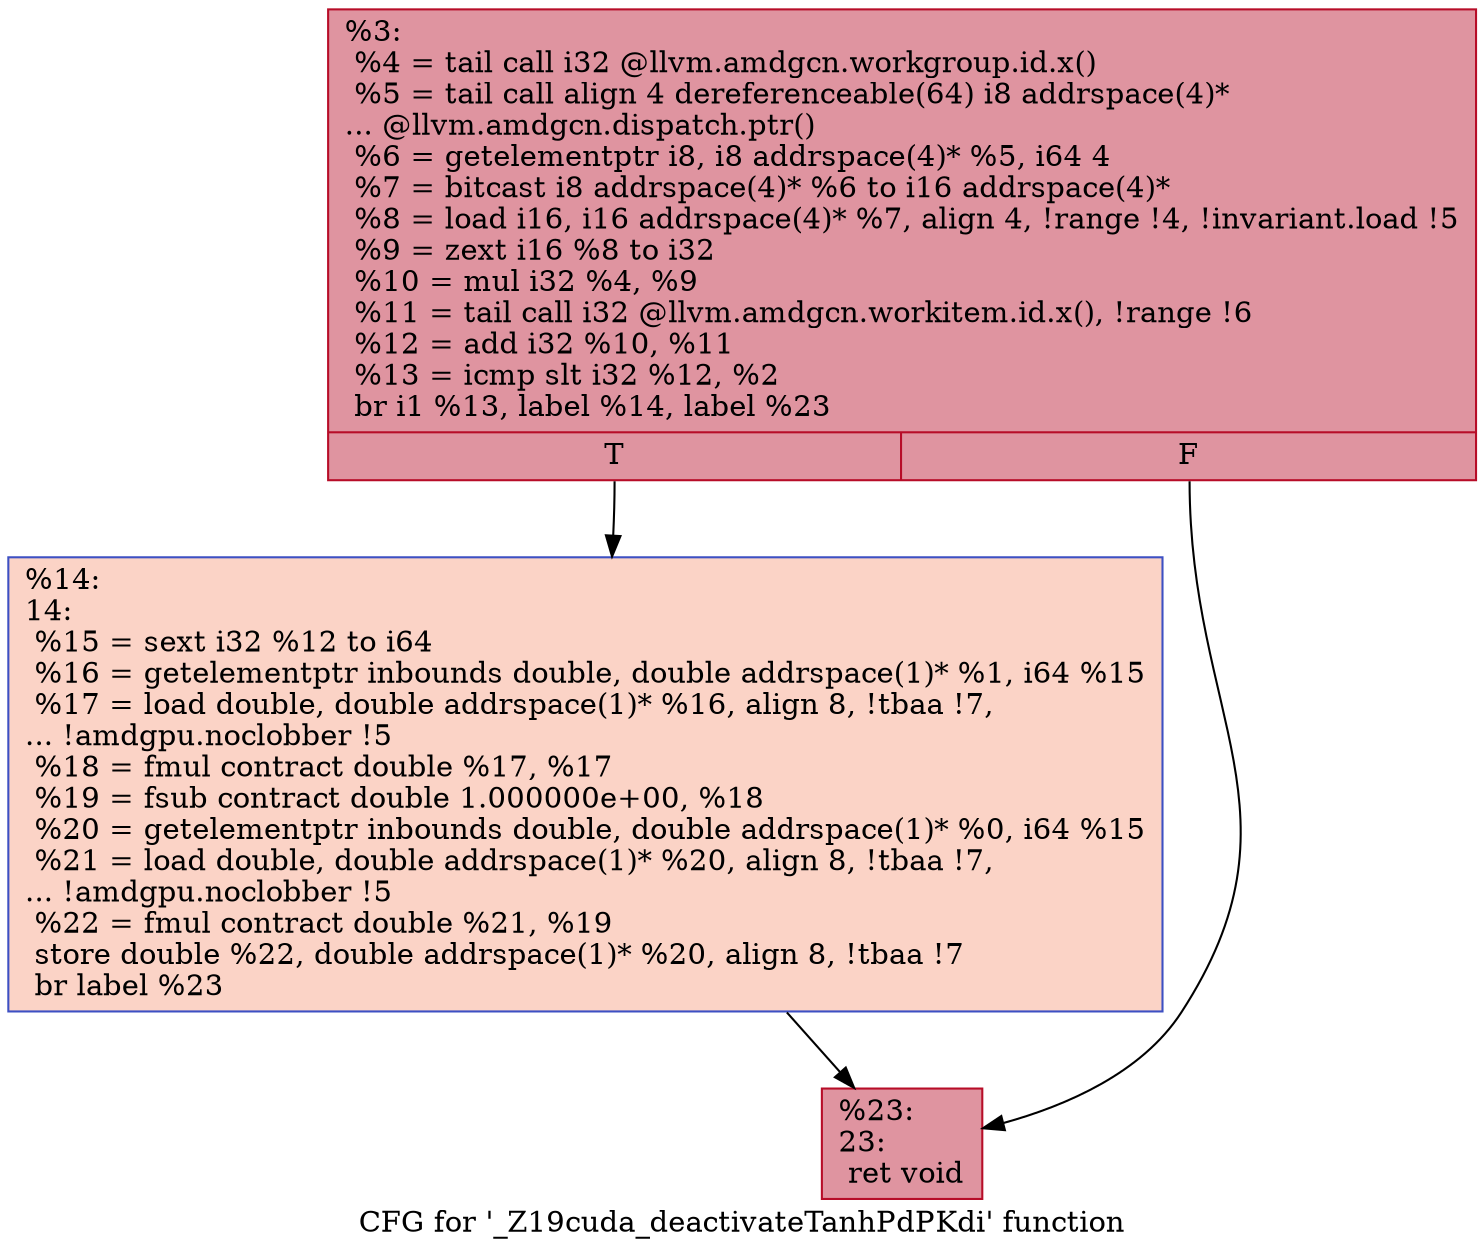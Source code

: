 digraph "CFG for '_Z19cuda_deactivateTanhPdPKdi' function" {
	label="CFG for '_Z19cuda_deactivateTanhPdPKdi' function";

	Node0x5bff0e0 [shape=record,color="#b70d28ff", style=filled, fillcolor="#b70d2870",label="{%3:\l  %4 = tail call i32 @llvm.amdgcn.workgroup.id.x()\l  %5 = tail call align 4 dereferenceable(64) i8 addrspace(4)*\l... @llvm.amdgcn.dispatch.ptr()\l  %6 = getelementptr i8, i8 addrspace(4)* %5, i64 4\l  %7 = bitcast i8 addrspace(4)* %6 to i16 addrspace(4)*\l  %8 = load i16, i16 addrspace(4)* %7, align 4, !range !4, !invariant.load !5\l  %9 = zext i16 %8 to i32\l  %10 = mul i32 %4, %9\l  %11 = tail call i32 @llvm.amdgcn.workitem.id.x(), !range !6\l  %12 = add i32 %10, %11\l  %13 = icmp slt i32 %12, %2\l  br i1 %13, label %14, label %23\l|{<s0>T|<s1>F}}"];
	Node0x5bff0e0:s0 -> Node0x5c00fe0;
	Node0x5bff0e0:s1 -> Node0x5c01070;
	Node0x5c00fe0 [shape=record,color="#3d50c3ff", style=filled, fillcolor="#f59c7d70",label="{%14:\l14:                                               \l  %15 = sext i32 %12 to i64\l  %16 = getelementptr inbounds double, double addrspace(1)* %1, i64 %15\l  %17 = load double, double addrspace(1)* %16, align 8, !tbaa !7,\l... !amdgpu.noclobber !5\l  %18 = fmul contract double %17, %17\l  %19 = fsub contract double 1.000000e+00, %18\l  %20 = getelementptr inbounds double, double addrspace(1)* %0, i64 %15\l  %21 = load double, double addrspace(1)* %20, align 8, !tbaa !7,\l... !amdgpu.noclobber !5\l  %22 = fmul contract double %21, %19\l  store double %22, double addrspace(1)* %20, align 8, !tbaa !7\l  br label %23\l}"];
	Node0x5c00fe0 -> Node0x5c01070;
	Node0x5c01070 [shape=record,color="#b70d28ff", style=filled, fillcolor="#b70d2870",label="{%23:\l23:                                               \l  ret void\l}"];
}
